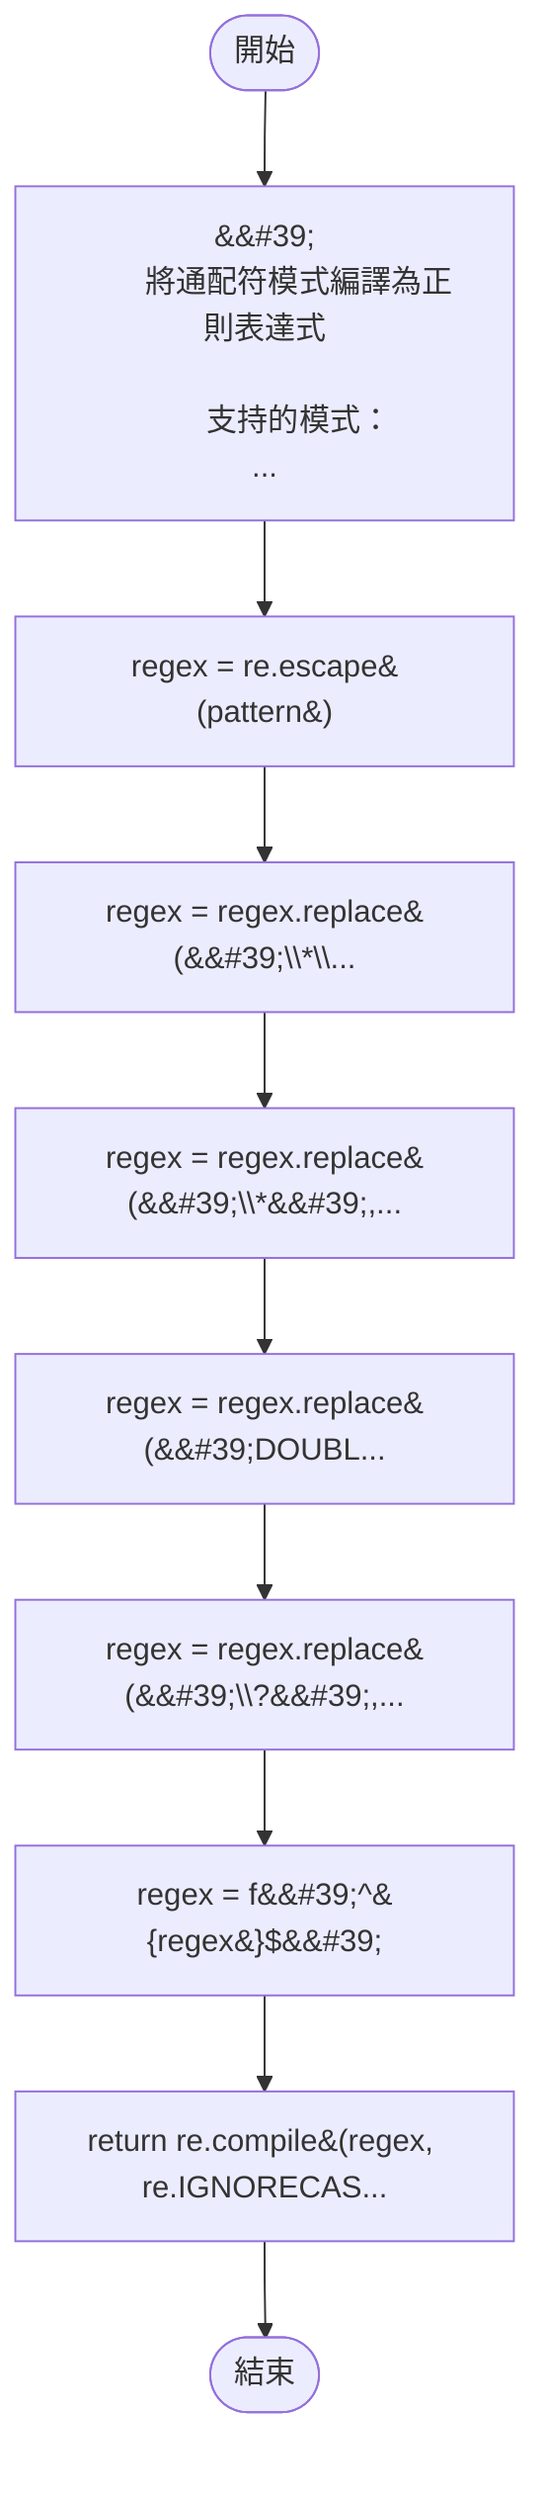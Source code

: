 flowchart TB
    n1([開始])
    n2([結束])
    n3[&amp;&#35;39;\n        將通配符模式編譯為正則表達式\n\n        支持的模式：\n...]
    n4[regex = re.escape&#40;pattern&#41;]
    n5[regex = regex.replace&#40;&amp;&#35;39;\\*\\...]
    n6[regex = regex.replace&#40;&amp;&#35;39;\\*&amp;&#35;39;,...]
    n7[regex = regex.replace&#40;&amp;&#35;39;DOUBL...]
    n8[regex = regex.replace&#40;&amp;&#35;39;\\?&amp;&#35;39;,...]
    n9[regex = f&amp;&#35;39;^&#123;regex&#125;$&amp;&#35;39;]
    n10[return re.compile&#40;regex, re.IGNORECAS...]
    n1 --> n3
    n3 --> n4
    n4 --> n5
    n5 --> n6
    n6 --> n7
    n7 --> n8
    n8 --> n9
    n9 --> n10
    n10 --> n2